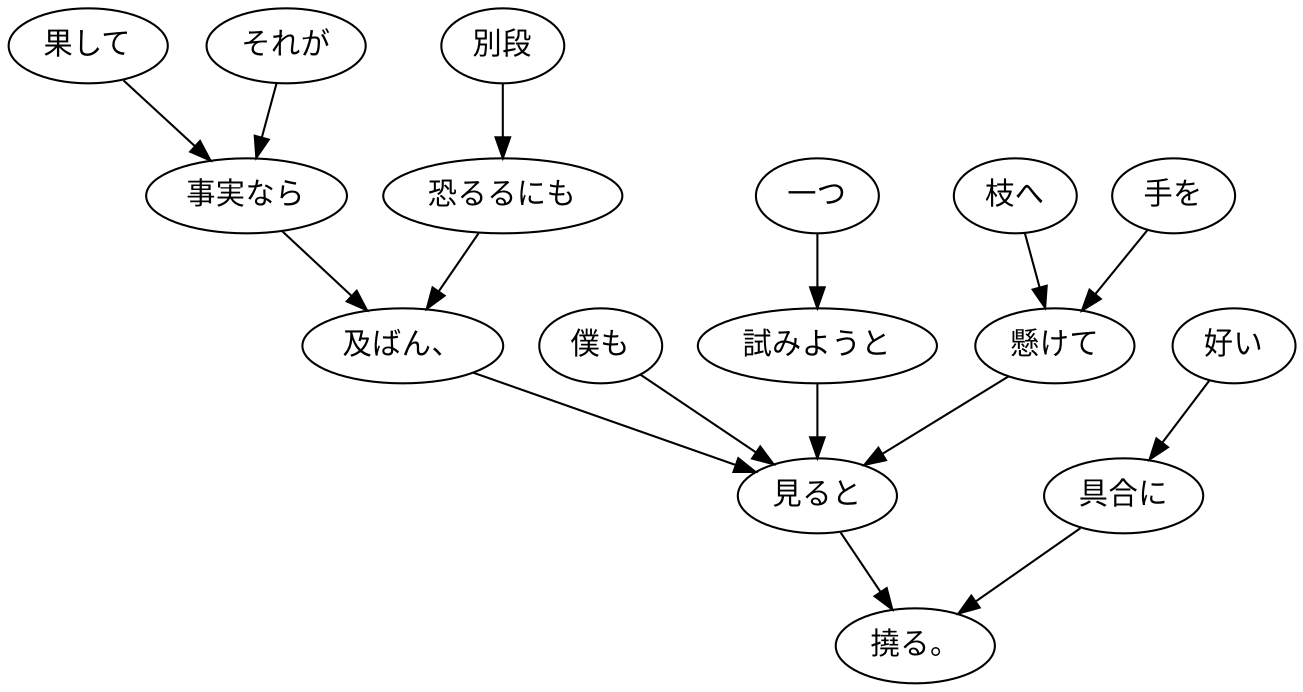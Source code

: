 digraph graph1082 {
	node0 [label="果して"];
	node1 [label="それが"];
	node2 [label="事実なら"];
	node3 [label="別段"];
	node4 [label="恐るるにも"];
	node5 [label="及ばん、"];
	node6 [label="僕も"];
	node7 [label="一つ"];
	node8 [label="試みようと"];
	node9 [label="枝へ"];
	node10 [label="手を"];
	node11 [label="懸けて"];
	node12 [label="見ると"];
	node13 [label="好い"];
	node14 [label="具合に"];
	node15 [label="撓る。"];
	node0 -> node2;
	node1 -> node2;
	node2 -> node5;
	node3 -> node4;
	node4 -> node5;
	node5 -> node12;
	node6 -> node12;
	node7 -> node8;
	node8 -> node12;
	node9 -> node11;
	node10 -> node11;
	node11 -> node12;
	node12 -> node15;
	node13 -> node14;
	node14 -> node15;
}
